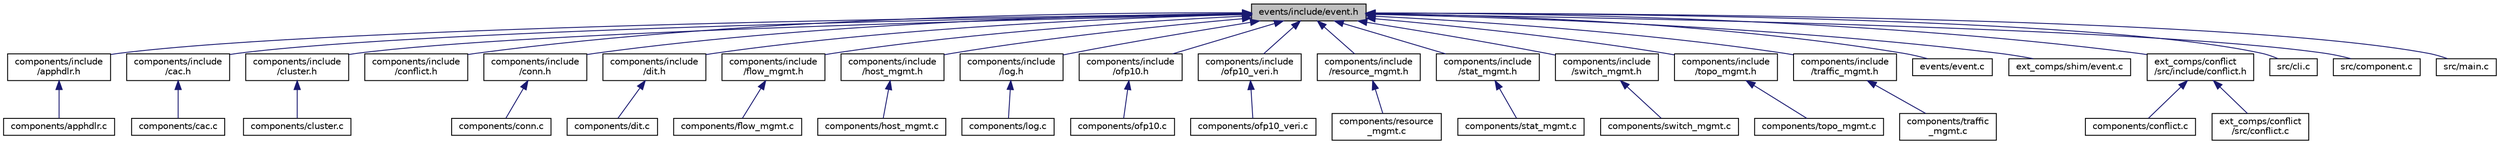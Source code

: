 digraph "events/include/event.h"
{
  edge [fontname="Helvetica",fontsize="10",labelfontname="Helvetica",labelfontsize="10"];
  node [fontname="Helvetica",fontsize="10",shape=record];
  Node25 [label="events/include/event.h",height=0.2,width=0.4,color="black", fillcolor="grey75", style="filled", fontcolor="black"];
  Node25 -> Node26 [dir="back",color="midnightblue",fontsize="10",style="solid",fontname="Helvetica"];
  Node26 [label="components/include\l/apphdlr.h",height=0.2,width=0.4,color="black", fillcolor="white", style="filled",URL="$apphdlr_8h.html"];
  Node26 -> Node27 [dir="back",color="midnightblue",fontsize="10",style="solid",fontname="Helvetica"];
  Node27 [label="components/apphdlr.c",height=0.2,width=0.4,color="black", fillcolor="white", style="filled",URL="$apphdlr_8c.html"];
  Node25 -> Node28 [dir="back",color="midnightblue",fontsize="10",style="solid",fontname="Helvetica"];
  Node28 [label="components/include\l/cac.h",height=0.2,width=0.4,color="black", fillcolor="white", style="filled",URL="$cac_8h.html"];
  Node28 -> Node29 [dir="back",color="midnightblue",fontsize="10",style="solid",fontname="Helvetica"];
  Node29 [label="components/cac.c",height=0.2,width=0.4,color="black", fillcolor="white", style="filled",URL="$cac_8c.html"];
  Node25 -> Node30 [dir="back",color="midnightblue",fontsize="10",style="solid",fontname="Helvetica"];
  Node30 [label="components/include\l/cluster.h",height=0.2,width=0.4,color="black", fillcolor="white", style="filled",URL="$cluster_8h.html"];
  Node30 -> Node31 [dir="back",color="midnightblue",fontsize="10",style="solid",fontname="Helvetica"];
  Node31 [label="components/cluster.c",height=0.2,width=0.4,color="black", fillcolor="white", style="filled",URL="$cluster_8c.html"];
  Node25 -> Node32 [dir="back",color="midnightblue",fontsize="10",style="solid",fontname="Helvetica"];
  Node32 [label="components/include\l/conflict.h",height=0.2,width=0.4,color="black", fillcolor="white", style="filled",URL="$components_2include_2conflict_8h.html"];
  Node25 -> Node33 [dir="back",color="midnightblue",fontsize="10",style="solid",fontname="Helvetica"];
  Node33 [label="components/include\l/conn.h",height=0.2,width=0.4,color="black", fillcolor="white", style="filled",URL="$conn_8h.html"];
  Node33 -> Node34 [dir="back",color="midnightblue",fontsize="10",style="solid",fontname="Helvetica"];
  Node34 [label="components/conn.c",height=0.2,width=0.4,color="black", fillcolor="white", style="filled",URL="$conn_8c.html"];
  Node25 -> Node35 [dir="back",color="midnightblue",fontsize="10",style="solid",fontname="Helvetica"];
  Node35 [label="components/include\l/dit.h",height=0.2,width=0.4,color="black", fillcolor="white", style="filled",URL="$dit_8h.html"];
  Node35 -> Node36 [dir="back",color="midnightblue",fontsize="10",style="solid",fontname="Helvetica"];
  Node36 [label="components/dit.c",height=0.2,width=0.4,color="black", fillcolor="white", style="filled",URL="$dit_8c.html"];
  Node25 -> Node37 [dir="back",color="midnightblue",fontsize="10",style="solid",fontname="Helvetica"];
  Node37 [label="components/include\l/flow_mgmt.h",height=0.2,width=0.4,color="black", fillcolor="white", style="filled",URL="$flow__mgmt_8h.html"];
  Node37 -> Node38 [dir="back",color="midnightblue",fontsize="10",style="solid",fontname="Helvetica"];
  Node38 [label="components/flow_mgmt.c",height=0.2,width=0.4,color="black", fillcolor="white", style="filled",URL="$flow__mgmt_8c.html"];
  Node25 -> Node39 [dir="back",color="midnightblue",fontsize="10",style="solid",fontname="Helvetica"];
  Node39 [label="components/include\l/host_mgmt.h",height=0.2,width=0.4,color="black", fillcolor="white", style="filled",URL="$host__mgmt_8h.html"];
  Node39 -> Node40 [dir="back",color="midnightblue",fontsize="10",style="solid",fontname="Helvetica"];
  Node40 [label="components/host_mgmt.c",height=0.2,width=0.4,color="black", fillcolor="white", style="filled",URL="$host__mgmt_8c.html"];
  Node25 -> Node41 [dir="back",color="midnightblue",fontsize="10",style="solid",fontname="Helvetica"];
  Node41 [label="components/include\l/log.h",height=0.2,width=0.4,color="black", fillcolor="white", style="filled",URL="$log_8h.html"];
  Node41 -> Node42 [dir="back",color="midnightblue",fontsize="10",style="solid",fontname="Helvetica"];
  Node42 [label="components/log.c",height=0.2,width=0.4,color="black", fillcolor="white", style="filled",URL="$log_8c.html"];
  Node25 -> Node43 [dir="back",color="midnightblue",fontsize="10",style="solid",fontname="Helvetica"];
  Node43 [label="components/include\l/ofp10.h",height=0.2,width=0.4,color="black", fillcolor="white", style="filled",URL="$ofp10_8h.html"];
  Node43 -> Node44 [dir="back",color="midnightblue",fontsize="10",style="solid",fontname="Helvetica"];
  Node44 [label="components/ofp10.c",height=0.2,width=0.4,color="black", fillcolor="white", style="filled",URL="$ofp10_8c.html"];
  Node25 -> Node45 [dir="back",color="midnightblue",fontsize="10",style="solid",fontname="Helvetica"];
  Node45 [label="components/include\l/ofp10_veri.h",height=0.2,width=0.4,color="black", fillcolor="white", style="filled",URL="$ofp10__veri_8h.html"];
  Node45 -> Node46 [dir="back",color="midnightblue",fontsize="10",style="solid",fontname="Helvetica"];
  Node46 [label="components/ofp10_veri.c",height=0.2,width=0.4,color="black", fillcolor="white", style="filled",URL="$ofp10__veri_8c.html"];
  Node25 -> Node47 [dir="back",color="midnightblue",fontsize="10",style="solid",fontname="Helvetica"];
  Node47 [label="components/include\l/resource_mgmt.h",height=0.2,width=0.4,color="black", fillcolor="white", style="filled",URL="$resource__mgmt_8h.html"];
  Node47 -> Node48 [dir="back",color="midnightblue",fontsize="10",style="solid",fontname="Helvetica"];
  Node48 [label="components/resource\l_mgmt.c",height=0.2,width=0.4,color="black", fillcolor="white", style="filled",URL="$resource__mgmt_8c.html"];
  Node25 -> Node49 [dir="back",color="midnightblue",fontsize="10",style="solid",fontname="Helvetica"];
  Node49 [label="components/include\l/stat_mgmt.h",height=0.2,width=0.4,color="black", fillcolor="white", style="filled",URL="$stat__mgmt_8h.html"];
  Node49 -> Node50 [dir="back",color="midnightblue",fontsize="10",style="solid",fontname="Helvetica"];
  Node50 [label="components/stat_mgmt.c",height=0.2,width=0.4,color="black", fillcolor="white", style="filled",URL="$stat__mgmt_8c.html"];
  Node25 -> Node51 [dir="back",color="midnightblue",fontsize="10",style="solid",fontname="Helvetica"];
  Node51 [label="components/include\l/switch_mgmt.h",height=0.2,width=0.4,color="black", fillcolor="white", style="filled",URL="$switch__mgmt_8h.html"];
  Node51 -> Node52 [dir="back",color="midnightblue",fontsize="10",style="solid",fontname="Helvetica"];
  Node52 [label="components/switch_mgmt.c",height=0.2,width=0.4,color="black", fillcolor="white", style="filled",URL="$switch__mgmt_8c.html"];
  Node25 -> Node53 [dir="back",color="midnightblue",fontsize="10",style="solid",fontname="Helvetica"];
  Node53 [label="components/include\l/topo_mgmt.h",height=0.2,width=0.4,color="black", fillcolor="white", style="filled",URL="$topo__mgmt_8h.html"];
  Node53 -> Node54 [dir="back",color="midnightblue",fontsize="10",style="solid",fontname="Helvetica"];
  Node54 [label="components/topo_mgmt.c",height=0.2,width=0.4,color="black", fillcolor="white", style="filled",URL="$topo__mgmt_8c.html"];
  Node25 -> Node55 [dir="back",color="midnightblue",fontsize="10",style="solid",fontname="Helvetica"];
  Node55 [label="components/include\l/traffic_mgmt.h",height=0.2,width=0.4,color="black", fillcolor="white", style="filled",URL="$traffic__mgmt_8h.html"];
  Node55 -> Node56 [dir="back",color="midnightblue",fontsize="10",style="solid",fontname="Helvetica"];
  Node56 [label="components/traffic\l_mgmt.c",height=0.2,width=0.4,color="black", fillcolor="white", style="filled",URL="$traffic__mgmt_8c.html"];
  Node25 -> Node57 [dir="back",color="midnightblue",fontsize="10",style="solid",fontname="Helvetica"];
  Node57 [label="events/event.c",height=0.2,width=0.4,color="black", fillcolor="white", style="filled",URL="$events_2event_8c.html"];
  Node25 -> Node58 [dir="back",color="midnightblue",fontsize="10",style="solid",fontname="Helvetica"];
  Node58 [label="ext_comps/shim/event.c",height=0.2,width=0.4,color="black", fillcolor="white", style="filled",URL="$ext__comps_2shim_2event_8c.html"];
  Node25 -> Node59 [dir="back",color="midnightblue",fontsize="10",style="solid",fontname="Helvetica"];
  Node59 [label="ext_comps/conflict\l/src/include/conflict.h",height=0.2,width=0.4,color="black", fillcolor="white", style="filled",URL="$ext__comps_2conflict_2src_2include_2conflict_8h.html"];
  Node59 -> Node60 [dir="back",color="midnightblue",fontsize="10",style="solid",fontname="Helvetica"];
  Node60 [label="components/conflict.c",height=0.2,width=0.4,color="black", fillcolor="white", style="filled",URL="$components_2conflict_8c.html"];
  Node59 -> Node61 [dir="back",color="midnightblue",fontsize="10",style="solid",fontname="Helvetica"];
  Node61 [label="ext_comps/conflict\l/src/conflict.c",height=0.2,width=0.4,color="black", fillcolor="white", style="filled",URL="$ext__comps_2conflict_2src_2conflict_8c.html"];
  Node25 -> Node62 [dir="back",color="midnightblue",fontsize="10",style="solid",fontname="Helvetica"];
  Node62 [label="src/cli.c",height=0.2,width=0.4,color="black", fillcolor="white", style="filled",URL="$src_2cli_8c.html"];
  Node25 -> Node63 [dir="back",color="midnightblue",fontsize="10",style="solid",fontname="Helvetica"];
  Node63 [label="src/component.c",height=0.2,width=0.4,color="black", fillcolor="white", style="filled",URL="$component_8c.html"];
  Node25 -> Node64 [dir="back",color="midnightblue",fontsize="10",style="solid",fontname="Helvetica"];
  Node64 [label="src/main.c",height=0.2,width=0.4,color="black", fillcolor="white", style="filled",URL="$main_8c.html"];
}

